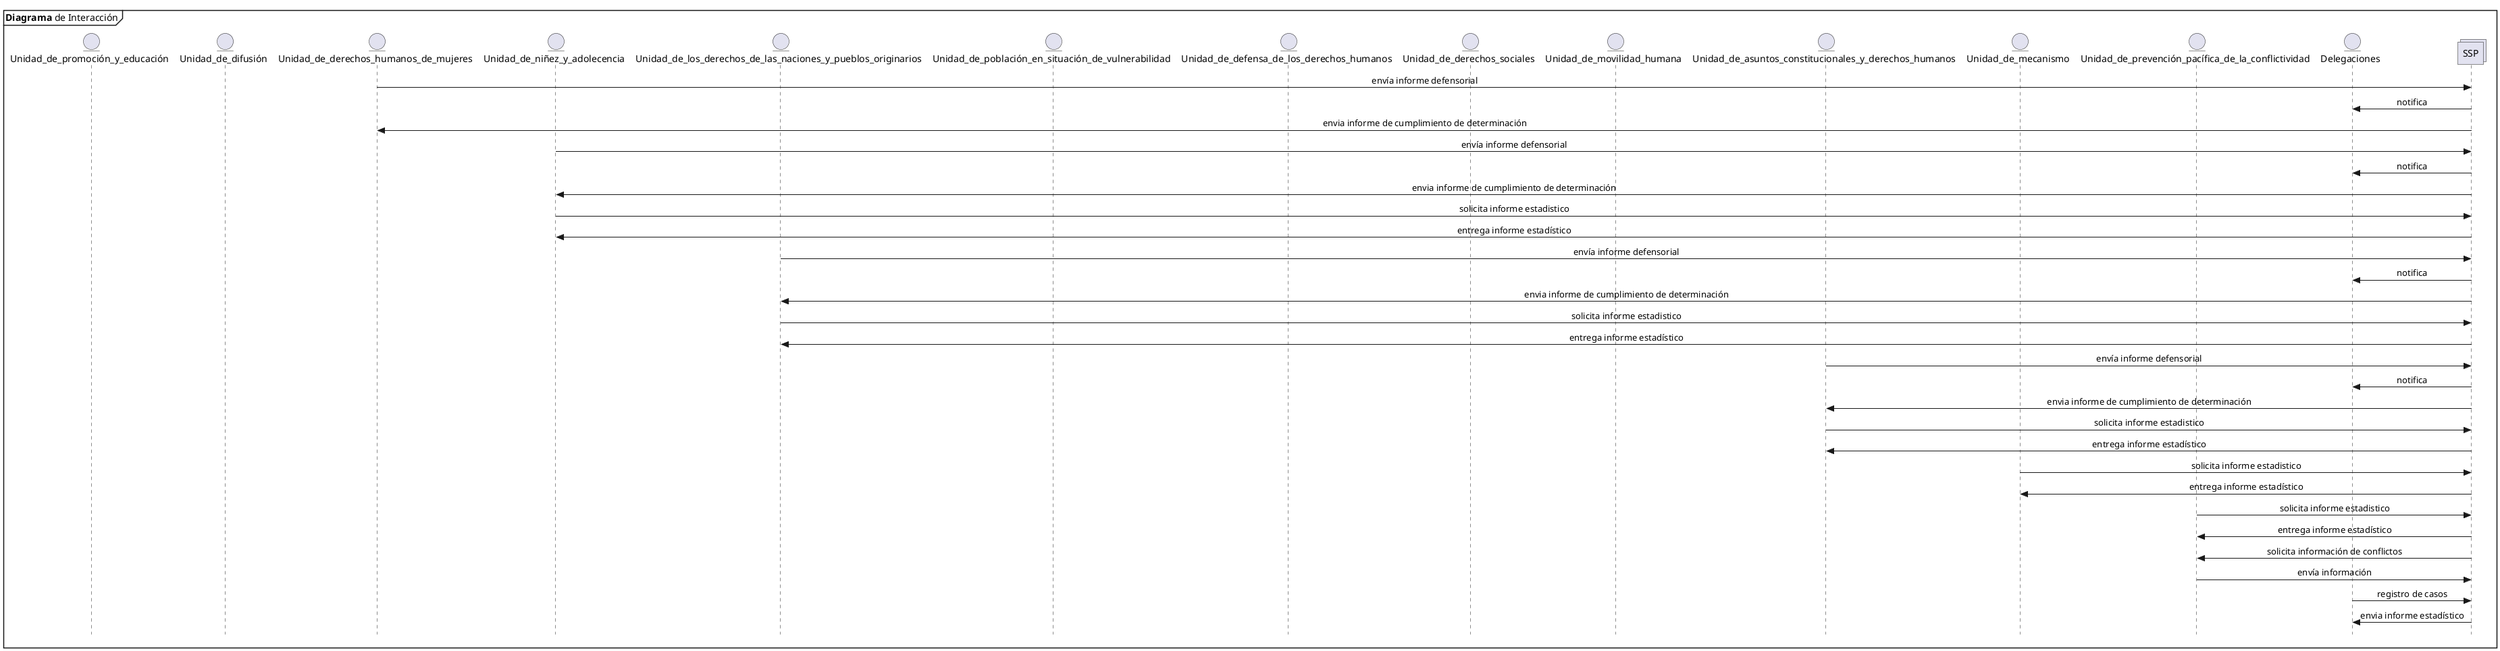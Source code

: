@startuml Diagrama_interaccion
skinparam Style strictuml
skinparam SequenceMessageAlignment center

mainframe **Diagrama** de Interacción

entity Unidad_de_promoción_y_educación as proedu
entity Unidad_de_difusión as difu
entity Unidad_de_derechos_humanos_de_mujeres as mujer
entity Unidad_de_niñez_y_adolecencia as niadol
entity Unidad_de_los_derechos_de_las_naciones_y_pueblos_originarios as originario
entity Unidad_de_población_en_situación_de_vulnerabilidad as vul
entity Unidad_de_defensa_de_los_derechos_humanos as derhum
entity Unidad_de_derechos_sociales as dersoc 
entity Unidad_de_movilidad_humana as movil 
entity Unidad_de_asuntos_constitucionales_y_derechos_humanos as consti
entity Unidad_de_mecanismo as mecanis
entity Unidad_de_prevención_pacífica_de_la_conflictividad as conflict
entity Delegaciones as deleg
collections SSP 

mujer->SSP:envía informe defensorial
SSP->deleg:notifica
SSP->mujer:envia informe de cumplimiento de determinación
niadol->SSP:envía informe defensorial
SSP->deleg:notifica
SSP->niadol:envia informe de cumplimiento de determinación
niadol->SSP:solicita informe estadistico
SSP->niadol:entrega informe estadístico
originario->SSP:envía informe defensorial
SSP->deleg:notifica
SSP->originario:envia informe de cumplimiento de determinación
originario->SSP:solicita informe estadistico
SSP->originario:entrega informe estadístico
consti->SSP:envía informe defensorial
SSP->deleg:notifica
SSP->consti:envia informe de cumplimiento de determinación
consti->SSP:solicita informe estadistico
SSP->consti:entrega informe estadístico
mecanis->SSP:solicita informe estadistico
SSP->mecanis:entrega informe estadístico
conflict->SSP:solicita informe estadistico
SSP->conflict:entrega informe estadístico
SSP->conflict:solicita información de conflictos
conflict->SSP:envía información
deleg->SSP:registro de casos
SSP->deleg:envia informe estadístico


@enduml